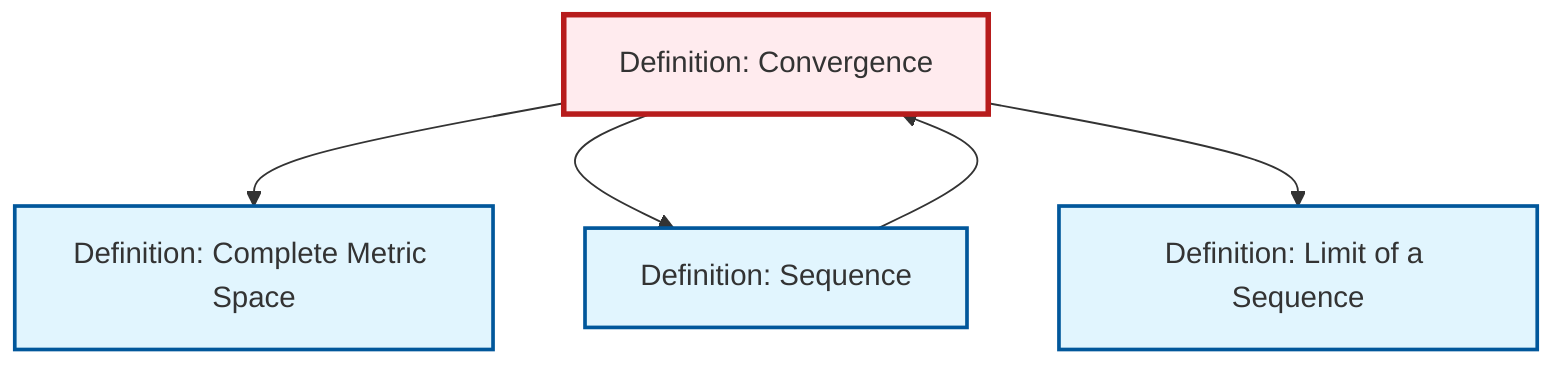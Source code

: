 graph TD
    classDef definition fill:#e1f5fe,stroke:#01579b,stroke-width:2px
    classDef theorem fill:#f3e5f5,stroke:#4a148c,stroke-width:2px
    classDef axiom fill:#fff3e0,stroke:#e65100,stroke-width:2px
    classDef example fill:#e8f5e9,stroke:#1b5e20,stroke-width:2px
    classDef current fill:#ffebee,stroke:#b71c1c,stroke-width:3px
    def-convergence["Definition: Convergence"]:::definition
    def-limit["Definition: Limit of a Sequence"]:::definition
    def-complete-metric-space["Definition: Complete Metric Space"]:::definition
    def-sequence["Definition: Sequence"]:::definition
    def-convergence --> def-complete-metric-space
    def-convergence --> def-sequence
    def-convergence --> def-limit
    def-sequence --> def-convergence
    class def-convergence current